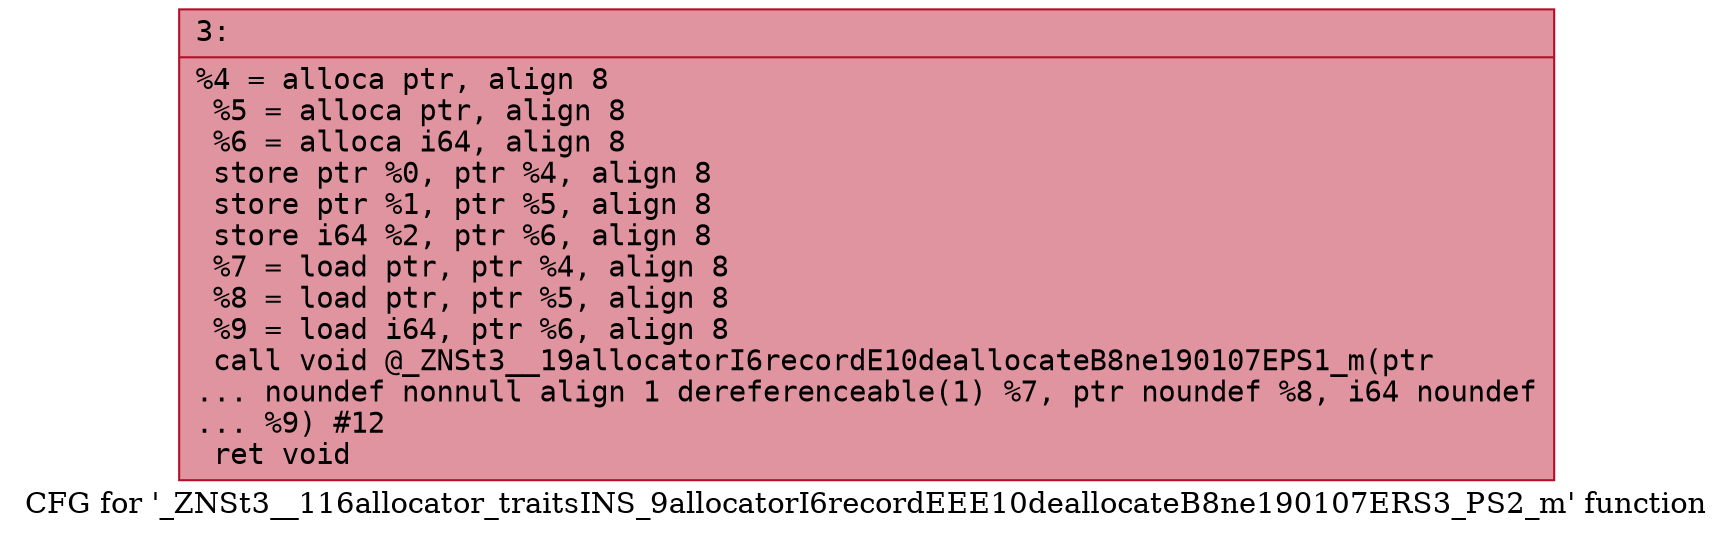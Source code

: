 digraph "CFG for '_ZNSt3__116allocator_traitsINS_9allocatorI6recordEEE10deallocateB8ne190107ERS3_PS2_m' function" {
	label="CFG for '_ZNSt3__116allocator_traitsINS_9allocatorI6recordEEE10deallocateB8ne190107ERS3_PS2_m' function";

	Node0x60000177ee40 [shape=record,color="#b70d28ff", style=filled, fillcolor="#b70d2870" fontname="Courier",label="{3:\l|  %4 = alloca ptr, align 8\l  %5 = alloca ptr, align 8\l  %6 = alloca i64, align 8\l  store ptr %0, ptr %4, align 8\l  store ptr %1, ptr %5, align 8\l  store i64 %2, ptr %6, align 8\l  %7 = load ptr, ptr %4, align 8\l  %8 = load ptr, ptr %5, align 8\l  %9 = load i64, ptr %6, align 8\l  call void @_ZNSt3__19allocatorI6recordE10deallocateB8ne190107EPS1_m(ptr\l... noundef nonnull align 1 dereferenceable(1) %7, ptr noundef %8, i64 noundef\l... %9) #12\l  ret void\l}"];
}

